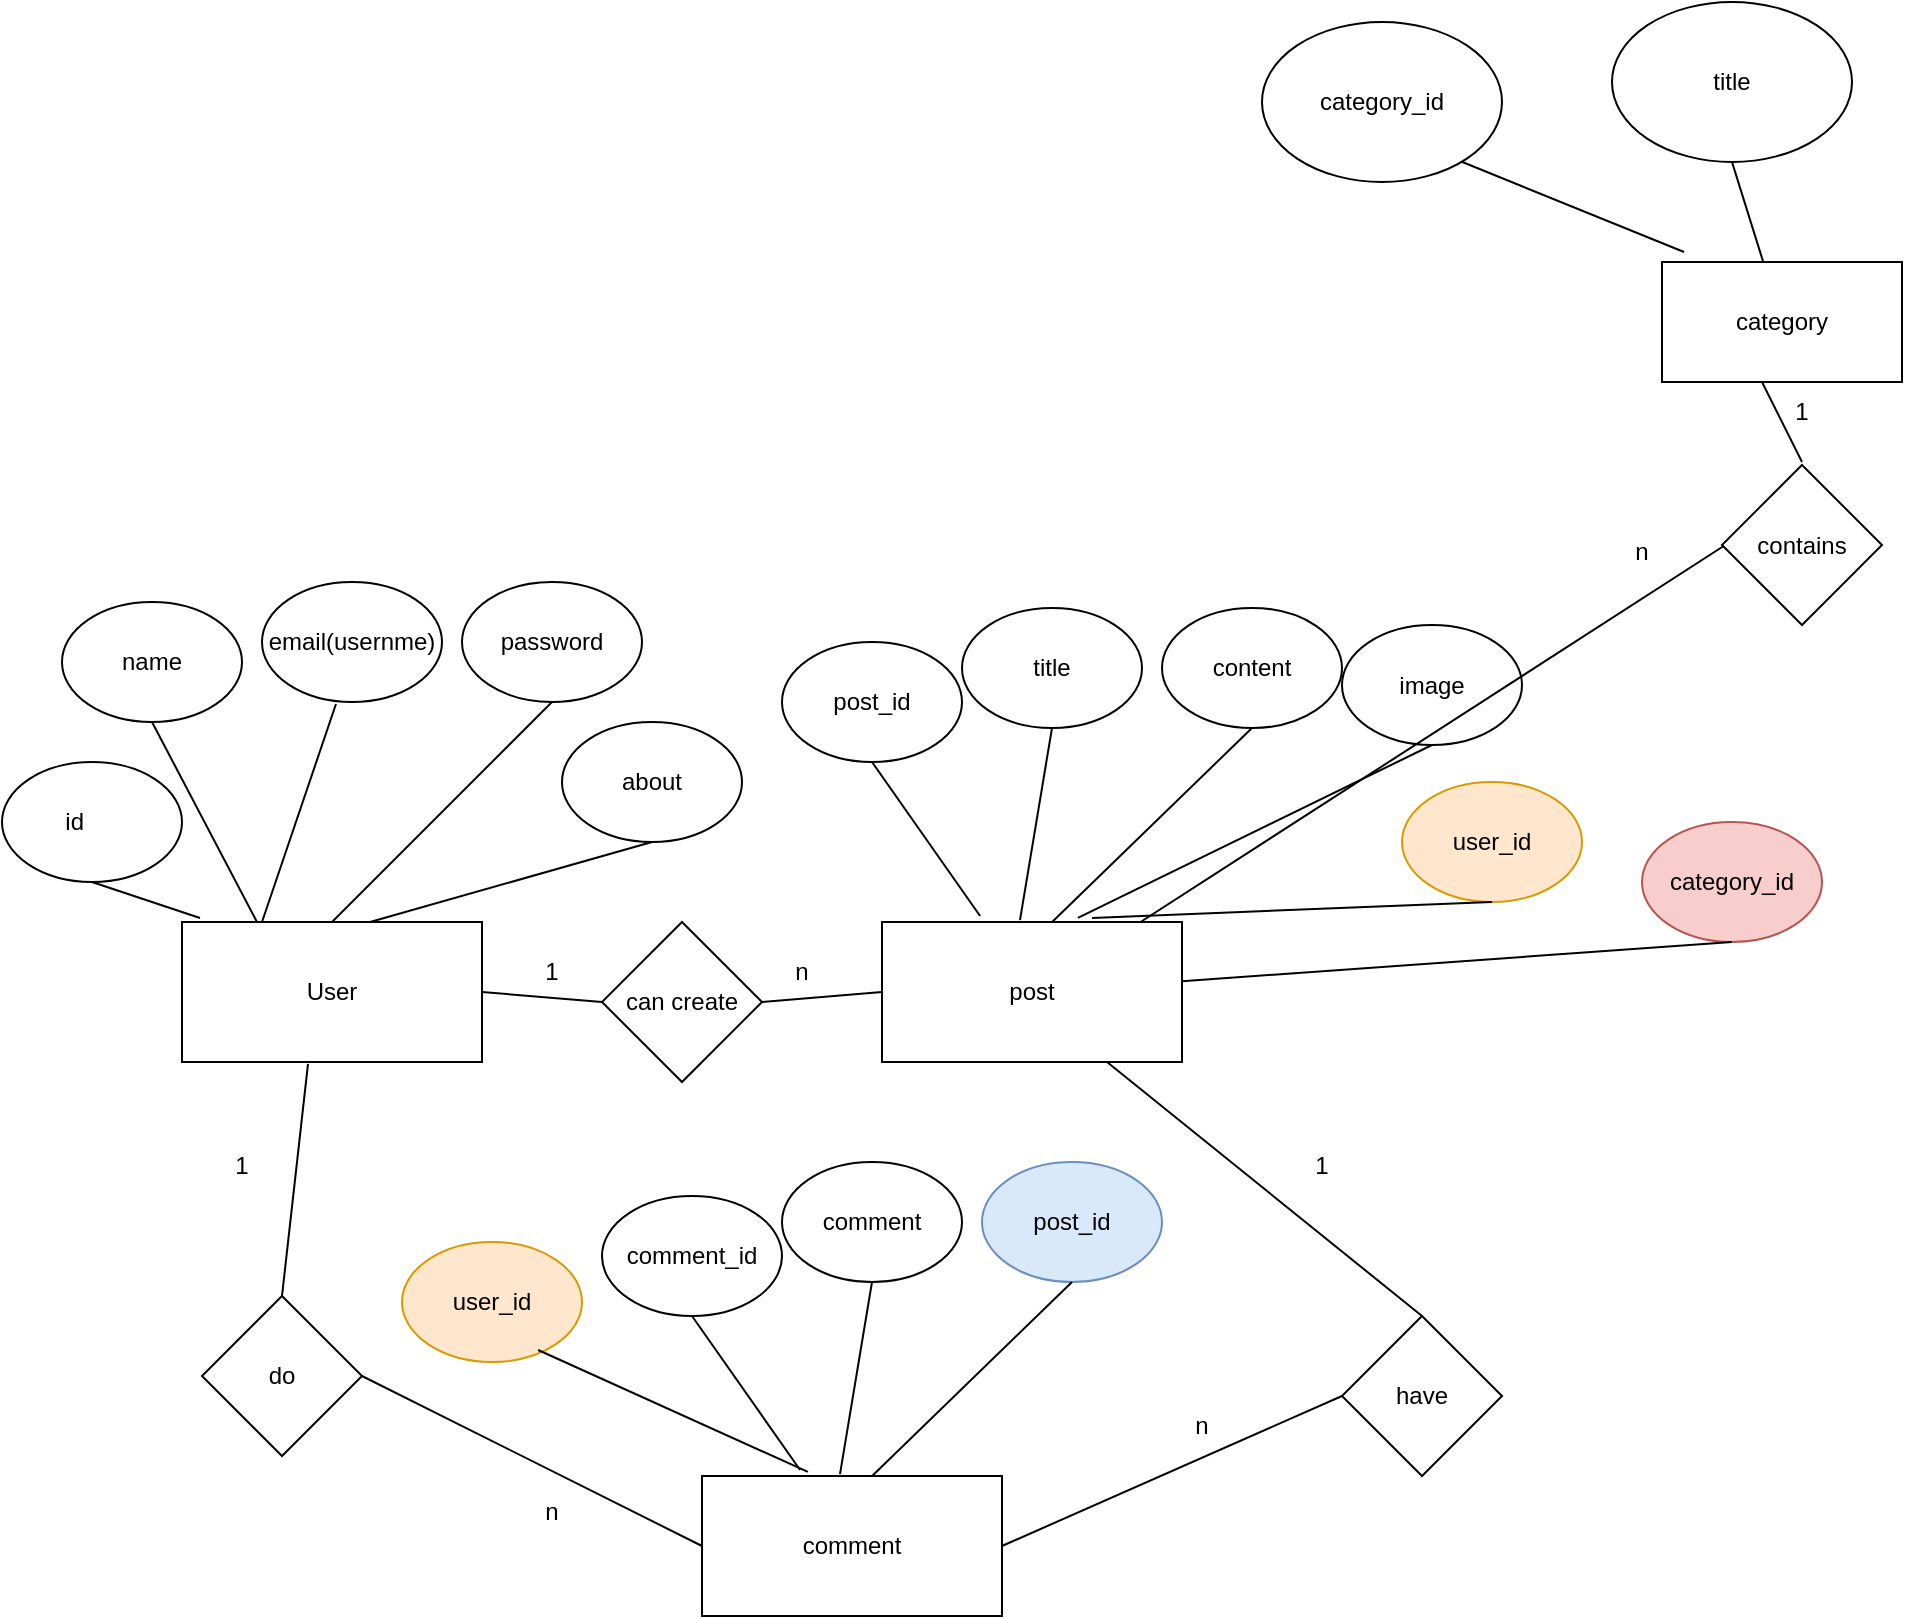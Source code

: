 <mxfile version="24.0.7" type="device">
  <diagram name="Page-1" id="Yj44Nx-YjexC3wQFOJ7Q">
    <mxGraphModel dx="880" dy="1600" grid="1" gridSize="10" guides="1" tooltips="1" connect="1" arrows="1" fold="1" page="1" pageScale="1" pageWidth="850" pageHeight="1100" math="0" shadow="0">
      <root>
        <mxCell id="0" />
        <mxCell id="1" parent="0" />
        <mxCell id="S_XeWQ3LaGlhyksbz3pL-1" value="User" style="rounded=0;whiteSpace=wrap;html=1;" vertex="1" parent="1">
          <mxGeometry x="100" y="240" width="150" height="70" as="geometry" />
        </mxCell>
        <mxCell id="S_XeWQ3LaGlhyksbz3pL-2" value="name" style="ellipse;whiteSpace=wrap;html=1;" vertex="1" parent="1">
          <mxGeometry x="40" y="80" width="90" height="60" as="geometry" />
        </mxCell>
        <mxCell id="S_XeWQ3LaGlhyksbz3pL-3" value="" style="endArrow=none;html=1;rounded=0;entryX=0.5;entryY=1;entryDx=0;entryDy=0;exitX=0.25;exitY=0;exitDx=0;exitDy=0;" edge="1" parent="1" source="S_XeWQ3LaGlhyksbz3pL-1" target="S_XeWQ3LaGlhyksbz3pL-2">
          <mxGeometry width="50" height="50" relative="1" as="geometry">
            <mxPoint x="400" y="320" as="sourcePoint" />
            <mxPoint x="450" y="270" as="targetPoint" />
          </mxGeometry>
        </mxCell>
        <mxCell id="S_XeWQ3LaGlhyksbz3pL-6" value="email(usernme)" style="ellipse;whiteSpace=wrap;html=1;" vertex="1" parent="1">
          <mxGeometry x="140" y="70" width="90" height="60" as="geometry" />
        </mxCell>
        <mxCell id="S_XeWQ3LaGlhyksbz3pL-7" value="" style="endArrow=none;html=1;rounded=0;entryX=0.411;entryY=1.017;entryDx=0;entryDy=0;exitX=0.167;exitY=-0.043;exitDx=0;exitDy=0;exitPerimeter=0;entryPerimeter=0;" edge="1" target="S_XeWQ3LaGlhyksbz3pL-6" parent="1">
          <mxGeometry width="50" height="50" relative="1" as="geometry">
            <mxPoint x="140" y="240" as="sourcePoint" />
            <mxPoint x="190" y="123" as="targetPoint" />
          </mxGeometry>
        </mxCell>
        <mxCell id="S_XeWQ3LaGlhyksbz3pL-8" value="password" style="ellipse;whiteSpace=wrap;html=1;" vertex="1" parent="1">
          <mxGeometry x="240" y="70" width="90" height="60" as="geometry" />
        </mxCell>
        <mxCell id="S_XeWQ3LaGlhyksbz3pL-9" value="" style="endArrow=none;html=1;rounded=0;entryX=0.5;entryY=1;entryDx=0;entryDy=0;exitX=0.5;exitY=0;exitDx=0;exitDy=0;" edge="1" target="S_XeWQ3LaGlhyksbz3pL-8" parent="1" source="S_XeWQ3LaGlhyksbz3pL-1">
          <mxGeometry width="50" height="50" relative="1" as="geometry">
            <mxPoint x="325" y="227" as="sourcePoint" />
            <mxPoint x="650" y="260" as="targetPoint" />
          </mxGeometry>
        </mxCell>
        <mxCell id="S_XeWQ3LaGlhyksbz3pL-10" value="about" style="ellipse;whiteSpace=wrap;html=1;" vertex="1" parent="1">
          <mxGeometry x="290" y="140" width="90" height="60" as="geometry" />
        </mxCell>
        <mxCell id="S_XeWQ3LaGlhyksbz3pL-11" value="" style="endArrow=none;html=1;rounded=0;entryX=0.5;entryY=1;entryDx=0;entryDy=0;exitX=0.627;exitY=0;exitDx=0;exitDy=0;exitPerimeter=0;" edge="1" parent="1" target="S_XeWQ3LaGlhyksbz3pL-10" source="S_XeWQ3LaGlhyksbz3pL-1">
          <mxGeometry width="50" height="50" relative="1" as="geometry">
            <mxPoint x="375" y="297" as="sourcePoint" />
            <mxPoint x="700" y="330" as="targetPoint" />
          </mxGeometry>
        </mxCell>
        <mxCell id="S_XeWQ3LaGlhyksbz3pL-12" value="id&lt;span style=&quot;white-space: pre;&quot;&gt;&#x9;&lt;/span&gt;" style="ellipse;whiteSpace=wrap;html=1;" vertex="1" parent="1">
          <mxGeometry x="10" y="160" width="90" height="60" as="geometry" />
        </mxCell>
        <mxCell id="S_XeWQ3LaGlhyksbz3pL-13" value="" style="endArrow=none;html=1;rounded=0;entryX=0.5;entryY=1;entryDx=0;entryDy=0;exitX=0.06;exitY=-0.029;exitDx=0;exitDy=0;exitPerimeter=0;" edge="1" parent="1" target="S_XeWQ3LaGlhyksbz3pL-12" source="S_XeWQ3LaGlhyksbz3pL-1">
          <mxGeometry width="50" height="50" relative="1" as="geometry">
            <mxPoint x="95" y="317" as="sourcePoint" />
            <mxPoint x="420" y="350" as="targetPoint" />
          </mxGeometry>
        </mxCell>
        <mxCell id="S_XeWQ3LaGlhyksbz3pL-14" value="post" style="rounded=0;whiteSpace=wrap;html=1;" vertex="1" parent="1">
          <mxGeometry x="450" y="240" width="150" height="70" as="geometry" />
        </mxCell>
        <mxCell id="S_XeWQ3LaGlhyksbz3pL-15" value="post_id" style="ellipse;whiteSpace=wrap;html=1;" vertex="1" parent="1">
          <mxGeometry x="400" y="100" width="90" height="60" as="geometry" />
        </mxCell>
        <mxCell id="S_XeWQ3LaGlhyksbz3pL-16" value="" style="endArrow=none;html=1;rounded=0;entryX=0.5;entryY=1;entryDx=0;entryDy=0;exitX=0.327;exitY=-0.043;exitDx=0;exitDy=0;exitPerimeter=0;" edge="1" parent="1" target="S_XeWQ3LaGlhyksbz3pL-15" source="S_XeWQ3LaGlhyksbz3pL-14">
          <mxGeometry width="50" height="50" relative="1" as="geometry">
            <mxPoint x="330" y="180" as="sourcePoint" />
            <mxPoint x="836" y="270" as="targetPoint" />
          </mxGeometry>
        </mxCell>
        <mxCell id="S_XeWQ3LaGlhyksbz3pL-19" value="title" style="ellipse;whiteSpace=wrap;html=1;" vertex="1" parent="1">
          <mxGeometry x="490" y="83" width="90" height="60" as="geometry" />
        </mxCell>
        <mxCell id="S_XeWQ3LaGlhyksbz3pL-20" value="" style="endArrow=none;html=1;rounded=0;entryX=0.5;entryY=1;entryDx=0;entryDy=0;exitX=0.46;exitY=-0.014;exitDx=0;exitDy=0;exitPerimeter=0;" edge="1" target="S_XeWQ3LaGlhyksbz3pL-19" parent="1" source="S_XeWQ3LaGlhyksbz3pL-14">
          <mxGeometry width="50" height="50" relative="1" as="geometry">
            <mxPoint x="513.48" y="236.51" as="sourcePoint" />
            <mxPoint x="536.53" y="183.5" as="targetPoint" />
          </mxGeometry>
        </mxCell>
        <mxCell id="S_XeWQ3LaGlhyksbz3pL-21" value="content" style="ellipse;whiteSpace=wrap;html=1;" vertex="1" parent="1">
          <mxGeometry x="590" y="83" width="90" height="60" as="geometry" />
        </mxCell>
        <mxCell id="S_XeWQ3LaGlhyksbz3pL-22" value="" style="endArrow=none;html=1;rounded=0;entryX=0.5;entryY=1;entryDx=0;entryDy=0;exitX=0.567;exitY=0;exitDx=0;exitDy=0;exitPerimeter=0;" edge="1" parent="1" target="S_XeWQ3LaGlhyksbz3pL-21" source="S_XeWQ3LaGlhyksbz3pL-14">
          <mxGeometry width="50" height="50" relative="1" as="geometry">
            <mxPoint x="693" y="240" as="sourcePoint" />
            <mxPoint x="1030" y="273" as="targetPoint" />
          </mxGeometry>
        </mxCell>
        <mxCell id="S_XeWQ3LaGlhyksbz3pL-23" value="image" style="ellipse;whiteSpace=wrap;html=1;" vertex="1" parent="1">
          <mxGeometry x="680" y="91.5" width="90" height="60" as="geometry" />
        </mxCell>
        <mxCell id="S_XeWQ3LaGlhyksbz3pL-24" value="" style="endArrow=none;html=1;rounded=0;entryX=0.5;entryY=1;entryDx=0;entryDy=0;exitX=0.653;exitY=-0.029;exitDx=0;exitDy=0;exitPerimeter=0;" edge="1" parent="1" target="S_XeWQ3LaGlhyksbz3pL-23" source="S_XeWQ3LaGlhyksbz3pL-14">
          <mxGeometry width="50" height="50" relative="1" as="geometry">
            <mxPoint x="753" y="248.5" as="sourcePoint" />
            <mxPoint x="1090" y="281.5" as="targetPoint" />
          </mxGeometry>
        </mxCell>
        <mxCell id="S_XeWQ3LaGlhyksbz3pL-25" value="user_id" style="ellipse;whiteSpace=wrap;html=1;fillColor=#ffe6cc;strokeColor=#d79b00;" vertex="1" parent="1">
          <mxGeometry x="710" y="170" width="90" height="60" as="geometry" />
        </mxCell>
        <mxCell id="S_XeWQ3LaGlhyksbz3pL-26" value="" style="endArrow=none;html=1;rounded=0;entryX=0.5;entryY=1;entryDx=0;entryDy=0;exitX=0.7;exitY=-0.029;exitDx=0;exitDy=0;exitPerimeter=0;" edge="1" parent="1" target="S_XeWQ3LaGlhyksbz3pL-25" source="S_XeWQ3LaGlhyksbz3pL-14">
          <mxGeometry width="50" height="50" relative="1" as="geometry">
            <mxPoint x="783" y="327" as="sourcePoint" />
            <mxPoint x="1120" y="360" as="targetPoint" />
          </mxGeometry>
        </mxCell>
        <mxCell id="S_XeWQ3LaGlhyksbz3pL-27" value="category_id" style="ellipse;whiteSpace=wrap;html=1;fillColor=#f8cecc;strokeColor=#b85450;" vertex="1" parent="1">
          <mxGeometry x="830" y="190" width="90" height="60" as="geometry" />
        </mxCell>
        <mxCell id="S_XeWQ3LaGlhyksbz3pL-28" value="" style="endArrow=none;html=1;rounded=0;entryX=0.5;entryY=1;entryDx=0;entryDy=0;" edge="1" parent="1" target="S_XeWQ3LaGlhyksbz3pL-27" source="S_XeWQ3LaGlhyksbz3pL-14">
          <mxGeometry width="50" height="50" relative="1" as="geometry">
            <mxPoint x="903" y="347" as="sourcePoint" />
            <mxPoint x="1240" y="380" as="targetPoint" />
          </mxGeometry>
        </mxCell>
        <mxCell id="S_XeWQ3LaGlhyksbz3pL-30" value="can create" style="rhombus;whiteSpace=wrap;html=1;" vertex="1" parent="1">
          <mxGeometry x="310" y="240" width="80" height="80" as="geometry" />
        </mxCell>
        <mxCell id="S_XeWQ3LaGlhyksbz3pL-31" value="" style="endArrow=none;html=1;rounded=0;exitX=1;exitY=0.5;exitDx=0;exitDy=0;entryX=0;entryY=0.5;entryDx=0;entryDy=0;" edge="1" parent="1" source="S_XeWQ3LaGlhyksbz3pL-30" target="S_XeWQ3LaGlhyksbz3pL-14">
          <mxGeometry width="50" height="50" relative="1" as="geometry">
            <mxPoint x="470" y="320" as="sourcePoint" />
            <mxPoint x="520" y="270" as="targetPoint" />
          </mxGeometry>
        </mxCell>
        <mxCell id="S_XeWQ3LaGlhyksbz3pL-32" value="" style="endArrow=none;html=1;rounded=0;exitX=1;exitY=0.5;exitDx=0;exitDy=0;entryX=0;entryY=0.5;entryDx=0;entryDy=0;" edge="1" parent="1" source="S_XeWQ3LaGlhyksbz3pL-1" target="S_XeWQ3LaGlhyksbz3pL-30">
          <mxGeometry width="50" height="50" relative="1" as="geometry">
            <mxPoint x="470" y="320" as="sourcePoint" />
            <mxPoint x="520" y="270" as="targetPoint" />
          </mxGeometry>
        </mxCell>
        <mxCell id="S_XeWQ3LaGlhyksbz3pL-33" value="1" style="text;strokeColor=none;align=center;fillColor=none;html=1;verticalAlign=middle;whiteSpace=wrap;rounded=0;" vertex="1" parent="1">
          <mxGeometry x="255" y="250" width="60" height="30" as="geometry" />
        </mxCell>
        <mxCell id="S_XeWQ3LaGlhyksbz3pL-34" value="n" style="text;strokeColor=none;align=center;fillColor=none;html=1;verticalAlign=middle;whiteSpace=wrap;rounded=0;" vertex="1" parent="1">
          <mxGeometry x="380" y="250" width="60" height="30" as="geometry" />
        </mxCell>
        <mxCell id="S_XeWQ3LaGlhyksbz3pL-35" value="comment" style="rounded=0;whiteSpace=wrap;html=1;" vertex="1" parent="1">
          <mxGeometry x="360" y="517" width="150" height="70" as="geometry" />
        </mxCell>
        <mxCell id="S_XeWQ3LaGlhyksbz3pL-36" value="comment_id" style="ellipse;whiteSpace=wrap;html=1;" vertex="1" parent="1">
          <mxGeometry x="310" y="377" width="90" height="60" as="geometry" />
        </mxCell>
        <mxCell id="S_XeWQ3LaGlhyksbz3pL-37" value="" style="endArrow=none;html=1;rounded=0;entryX=0.5;entryY=1;entryDx=0;entryDy=0;exitX=0.327;exitY=-0.043;exitDx=0;exitDy=0;exitPerimeter=0;" edge="1" parent="1" source="S_XeWQ3LaGlhyksbz3pL-35" target="S_XeWQ3LaGlhyksbz3pL-36">
          <mxGeometry width="50" height="50" relative="1" as="geometry">
            <mxPoint x="240" y="457" as="sourcePoint" />
            <mxPoint x="746" y="547" as="targetPoint" />
          </mxGeometry>
        </mxCell>
        <mxCell id="S_XeWQ3LaGlhyksbz3pL-38" value="comment" style="ellipse;whiteSpace=wrap;html=1;" vertex="1" parent="1">
          <mxGeometry x="400" y="360" width="90" height="60" as="geometry" />
        </mxCell>
        <mxCell id="S_XeWQ3LaGlhyksbz3pL-39" value="" style="endArrow=none;html=1;rounded=0;entryX=0.5;entryY=1;entryDx=0;entryDy=0;exitX=0.46;exitY=-0.014;exitDx=0;exitDy=0;exitPerimeter=0;" edge="1" parent="1" source="S_XeWQ3LaGlhyksbz3pL-35" target="S_XeWQ3LaGlhyksbz3pL-38">
          <mxGeometry width="50" height="50" relative="1" as="geometry">
            <mxPoint x="423.48" y="513.51" as="sourcePoint" />
            <mxPoint x="446.53" y="460.5" as="targetPoint" />
          </mxGeometry>
        </mxCell>
        <mxCell id="S_XeWQ3LaGlhyksbz3pL-40" value="post_id" style="ellipse;whiteSpace=wrap;html=1;fillColor=#dae8fc;strokeColor=#6c8ebf;" vertex="1" parent="1">
          <mxGeometry x="500" y="360" width="90" height="60" as="geometry" />
        </mxCell>
        <mxCell id="S_XeWQ3LaGlhyksbz3pL-41" value="" style="endArrow=none;html=1;rounded=0;entryX=0.5;entryY=1;entryDx=0;entryDy=0;exitX=0.567;exitY=0;exitDx=0;exitDy=0;exitPerimeter=0;" edge="1" parent="1" source="S_XeWQ3LaGlhyksbz3pL-35" target="S_XeWQ3LaGlhyksbz3pL-40">
          <mxGeometry width="50" height="50" relative="1" as="geometry">
            <mxPoint x="603" y="517" as="sourcePoint" />
            <mxPoint x="940" y="550" as="targetPoint" />
          </mxGeometry>
        </mxCell>
        <mxCell id="S_XeWQ3LaGlhyksbz3pL-42" value="user_id" style="ellipse;whiteSpace=wrap;html=1;fillColor=#ffe6cc;strokeColor=#d79b00;" vertex="1" parent="1">
          <mxGeometry x="210" y="400" width="90" height="60" as="geometry" />
        </mxCell>
        <mxCell id="S_XeWQ3LaGlhyksbz3pL-43" value="" style="endArrow=none;html=1;rounded=0;entryX=0.756;entryY=0.9;entryDx=0;entryDy=0;exitX=0.653;exitY=-0.029;exitDx=0;exitDy=0;exitPerimeter=0;entryPerimeter=0;" edge="1" parent="1" target="S_XeWQ3LaGlhyksbz3pL-42">
          <mxGeometry width="50" height="50" relative="1" as="geometry">
            <mxPoint x="412.95" y="514.97" as="sourcePoint" />
            <mxPoint x="210" y="460" as="targetPoint" />
          </mxGeometry>
        </mxCell>
        <mxCell id="S_XeWQ3LaGlhyksbz3pL-44" value="have" style="rhombus;whiteSpace=wrap;html=1;" vertex="1" parent="1">
          <mxGeometry x="680" y="437" width="80" height="80" as="geometry" />
        </mxCell>
        <mxCell id="S_XeWQ3LaGlhyksbz3pL-45" value="" style="endArrow=none;html=1;rounded=0;entryX=0.75;entryY=1;entryDx=0;entryDy=0;exitX=0.5;exitY=0;exitDx=0;exitDy=0;" edge="1" parent="1" source="S_XeWQ3LaGlhyksbz3pL-44" target="S_XeWQ3LaGlhyksbz3pL-14">
          <mxGeometry width="50" height="50" relative="1" as="geometry">
            <mxPoint x="350" y="400" as="sourcePoint" />
            <mxPoint x="400" y="350" as="targetPoint" />
          </mxGeometry>
        </mxCell>
        <mxCell id="S_XeWQ3LaGlhyksbz3pL-46" value="" style="endArrow=none;html=1;rounded=0;entryX=0;entryY=0.5;entryDx=0;entryDy=0;exitX=1;exitY=0.5;exitDx=0;exitDy=0;" edge="1" parent="1" source="S_XeWQ3LaGlhyksbz3pL-35" target="S_XeWQ3LaGlhyksbz3pL-44">
          <mxGeometry width="50" height="50" relative="1" as="geometry">
            <mxPoint x="350" y="400" as="sourcePoint" />
            <mxPoint x="400" y="350" as="targetPoint" />
          </mxGeometry>
        </mxCell>
        <mxCell id="S_XeWQ3LaGlhyksbz3pL-47" value="do" style="rhombus;whiteSpace=wrap;html=1;" vertex="1" parent="1">
          <mxGeometry x="110" y="427" width="80" height="80" as="geometry" />
        </mxCell>
        <mxCell id="S_XeWQ3LaGlhyksbz3pL-48" value="" style="endArrow=none;html=1;rounded=0;entryX=0.42;entryY=1.014;entryDx=0;entryDy=0;exitX=0.5;exitY=0;exitDx=0;exitDy=0;entryPerimeter=0;" edge="1" parent="1" source="S_XeWQ3LaGlhyksbz3pL-47" target="S_XeWQ3LaGlhyksbz3pL-1">
          <mxGeometry width="50" height="50" relative="1" as="geometry">
            <mxPoint x="-220" y="390" as="sourcePoint" />
            <mxPoint x="-7" y="300" as="targetPoint" />
          </mxGeometry>
        </mxCell>
        <mxCell id="S_XeWQ3LaGlhyksbz3pL-49" value="" style="endArrow=none;html=1;rounded=0;entryX=1;entryY=0.5;entryDx=0;entryDy=0;exitX=0;exitY=0.5;exitDx=0;exitDy=0;" edge="1" parent="1" target="S_XeWQ3LaGlhyksbz3pL-47" source="S_XeWQ3LaGlhyksbz3pL-35">
          <mxGeometry width="50" height="50" relative="1" as="geometry">
            <mxPoint x="-60" y="542" as="sourcePoint" />
            <mxPoint x="-170" y="340" as="targetPoint" />
          </mxGeometry>
        </mxCell>
        <mxCell id="S_XeWQ3LaGlhyksbz3pL-50" value="n" style="text;strokeColor=none;align=center;fillColor=none;html=1;verticalAlign=middle;whiteSpace=wrap;rounded=0;" vertex="1" parent="1">
          <mxGeometry x="255" y="520" width="60" height="30" as="geometry" />
        </mxCell>
        <mxCell id="S_XeWQ3LaGlhyksbz3pL-51" value="1" style="text;strokeColor=none;align=center;fillColor=none;html=1;verticalAlign=middle;whiteSpace=wrap;rounded=0;" vertex="1" parent="1">
          <mxGeometry x="100" y="347" width="60" height="30" as="geometry" />
        </mxCell>
        <mxCell id="S_XeWQ3LaGlhyksbz3pL-52" value="1" style="text;strokeColor=none;align=center;fillColor=none;html=1;verticalAlign=middle;whiteSpace=wrap;rounded=0;" vertex="1" parent="1">
          <mxGeometry x="640" y="347" width="60" height="30" as="geometry" />
        </mxCell>
        <mxCell id="S_XeWQ3LaGlhyksbz3pL-53" value="n" style="text;strokeColor=none;align=center;fillColor=none;html=1;verticalAlign=middle;whiteSpace=wrap;rounded=0;" vertex="1" parent="1">
          <mxGeometry x="580" y="477" width="60" height="30" as="geometry" />
        </mxCell>
        <mxCell id="S_XeWQ3LaGlhyksbz3pL-55" value="" style="endArrow=none;html=1;rounded=0;entryX=0.283;entryY=1;entryDx=0;entryDy=0;entryPerimeter=0;" edge="1" parent="1" source="S_XeWQ3LaGlhyksbz3pL-14">
          <mxGeometry width="50" height="50" relative="1" as="geometry">
            <mxPoint x="630" y="60" as="sourcePoint" />
            <mxPoint x="873.96" y="50" as="targetPoint" />
          </mxGeometry>
        </mxCell>
        <mxCell id="S_XeWQ3LaGlhyksbz3pL-56" value="contains" style="rhombus;whiteSpace=wrap;html=1;" vertex="1" parent="1">
          <mxGeometry x="870" y="11.5" width="80" height="80" as="geometry" />
        </mxCell>
        <mxCell id="S_XeWQ3LaGlhyksbz3pL-57" value="category" style="rounded=0;whiteSpace=wrap;html=1;" vertex="1" parent="1">
          <mxGeometry x="840" y="-90" width="120" height="60" as="geometry" />
        </mxCell>
        <mxCell id="S_XeWQ3LaGlhyksbz3pL-58" value="category_id" style="ellipse;whiteSpace=wrap;html=1;" vertex="1" parent="1">
          <mxGeometry x="640" y="-210" width="120" height="80" as="geometry" />
        </mxCell>
        <mxCell id="S_XeWQ3LaGlhyksbz3pL-59" value="title" style="ellipse;whiteSpace=wrap;html=1;" vertex="1" parent="1">
          <mxGeometry x="815" y="-220" width="120" height="80" as="geometry" />
        </mxCell>
        <mxCell id="S_XeWQ3LaGlhyksbz3pL-62" value="" style="endArrow=none;html=1;rounded=0;entryX=0.092;entryY=-0.083;entryDx=0;entryDy=0;entryPerimeter=0;" edge="1" parent="1" source="S_XeWQ3LaGlhyksbz3pL-58" target="S_XeWQ3LaGlhyksbz3pL-57">
          <mxGeometry width="50" height="50" relative="1" as="geometry">
            <mxPoint x="610" y="60" as="sourcePoint" />
            <mxPoint x="660" y="10" as="targetPoint" />
            <Array as="points">
              <mxPoint x="740" y="-140" />
            </Array>
          </mxGeometry>
        </mxCell>
        <mxCell id="S_XeWQ3LaGlhyksbz3pL-63" value="" style="endArrow=none;html=1;rounded=0;entryX=0.5;entryY=1;entryDx=0;entryDy=0;" edge="1" parent="1" source="S_XeWQ3LaGlhyksbz3pL-57" target="S_XeWQ3LaGlhyksbz3pL-59">
          <mxGeometry width="50" height="50" relative="1" as="geometry">
            <mxPoint x="610" y="60" as="sourcePoint" />
            <mxPoint x="660" y="10" as="targetPoint" />
          </mxGeometry>
        </mxCell>
        <mxCell id="S_XeWQ3LaGlhyksbz3pL-64" value="" style="endArrow=none;html=1;rounded=0;" edge="1" parent="1">
          <mxGeometry width="50" height="50" relative="1" as="geometry">
            <mxPoint x="910" y="10" as="sourcePoint" />
            <mxPoint x="890" y="-30" as="targetPoint" />
            <Array as="points">
              <mxPoint x="890" y="-30" />
            </Array>
          </mxGeometry>
        </mxCell>
        <mxCell id="S_XeWQ3LaGlhyksbz3pL-65" value="n" style="text;strokeColor=none;align=center;fillColor=none;html=1;verticalAlign=middle;whiteSpace=wrap;rounded=0;" vertex="1" parent="1">
          <mxGeometry x="800" y="40" width="60" height="30" as="geometry" />
        </mxCell>
        <mxCell id="S_XeWQ3LaGlhyksbz3pL-66" value="1" style="text;strokeColor=none;align=center;fillColor=none;html=1;verticalAlign=middle;whiteSpace=wrap;rounded=0;" vertex="1" parent="1">
          <mxGeometry x="880" y="-30" width="60" height="30" as="geometry" />
        </mxCell>
      </root>
    </mxGraphModel>
  </diagram>
</mxfile>
